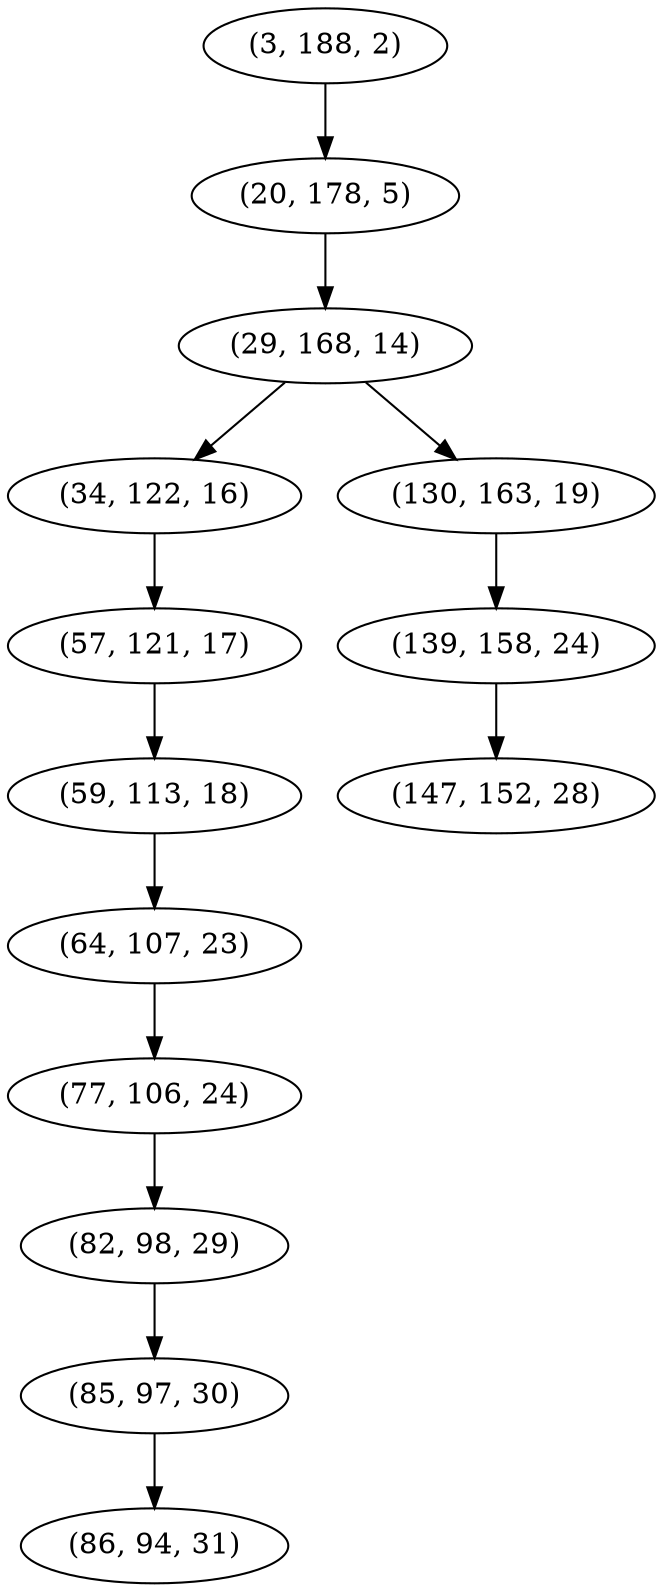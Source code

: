 digraph tree {
    "(3, 188, 2)";
    "(20, 178, 5)";
    "(29, 168, 14)";
    "(34, 122, 16)";
    "(57, 121, 17)";
    "(59, 113, 18)";
    "(64, 107, 23)";
    "(77, 106, 24)";
    "(82, 98, 29)";
    "(85, 97, 30)";
    "(86, 94, 31)";
    "(130, 163, 19)";
    "(139, 158, 24)";
    "(147, 152, 28)";
    "(3, 188, 2)" -> "(20, 178, 5)";
    "(20, 178, 5)" -> "(29, 168, 14)";
    "(29, 168, 14)" -> "(34, 122, 16)";
    "(29, 168, 14)" -> "(130, 163, 19)";
    "(34, 122, 16)" -> "(57, 121, 17)";
    "(57, 121, 17)" -> "(59, 113, 18)";
    "(59, 113, 18)" -> "(64, 107, 23)";
    "(64, 107, 23)" -> "(77, 106, 24)";
    "(77, 106, 24)" -> "(82, 98, 29)";
    "(82, 98, 29)" -> "(85, 97, 30)";
    "(85, 97, 30)" -> "(86, 94, 31)";
    "(130, 163, 19)" -> "(139, 158, 24)";
    "(139, 158, 24)" -> "(147, 152, 28)";
}

